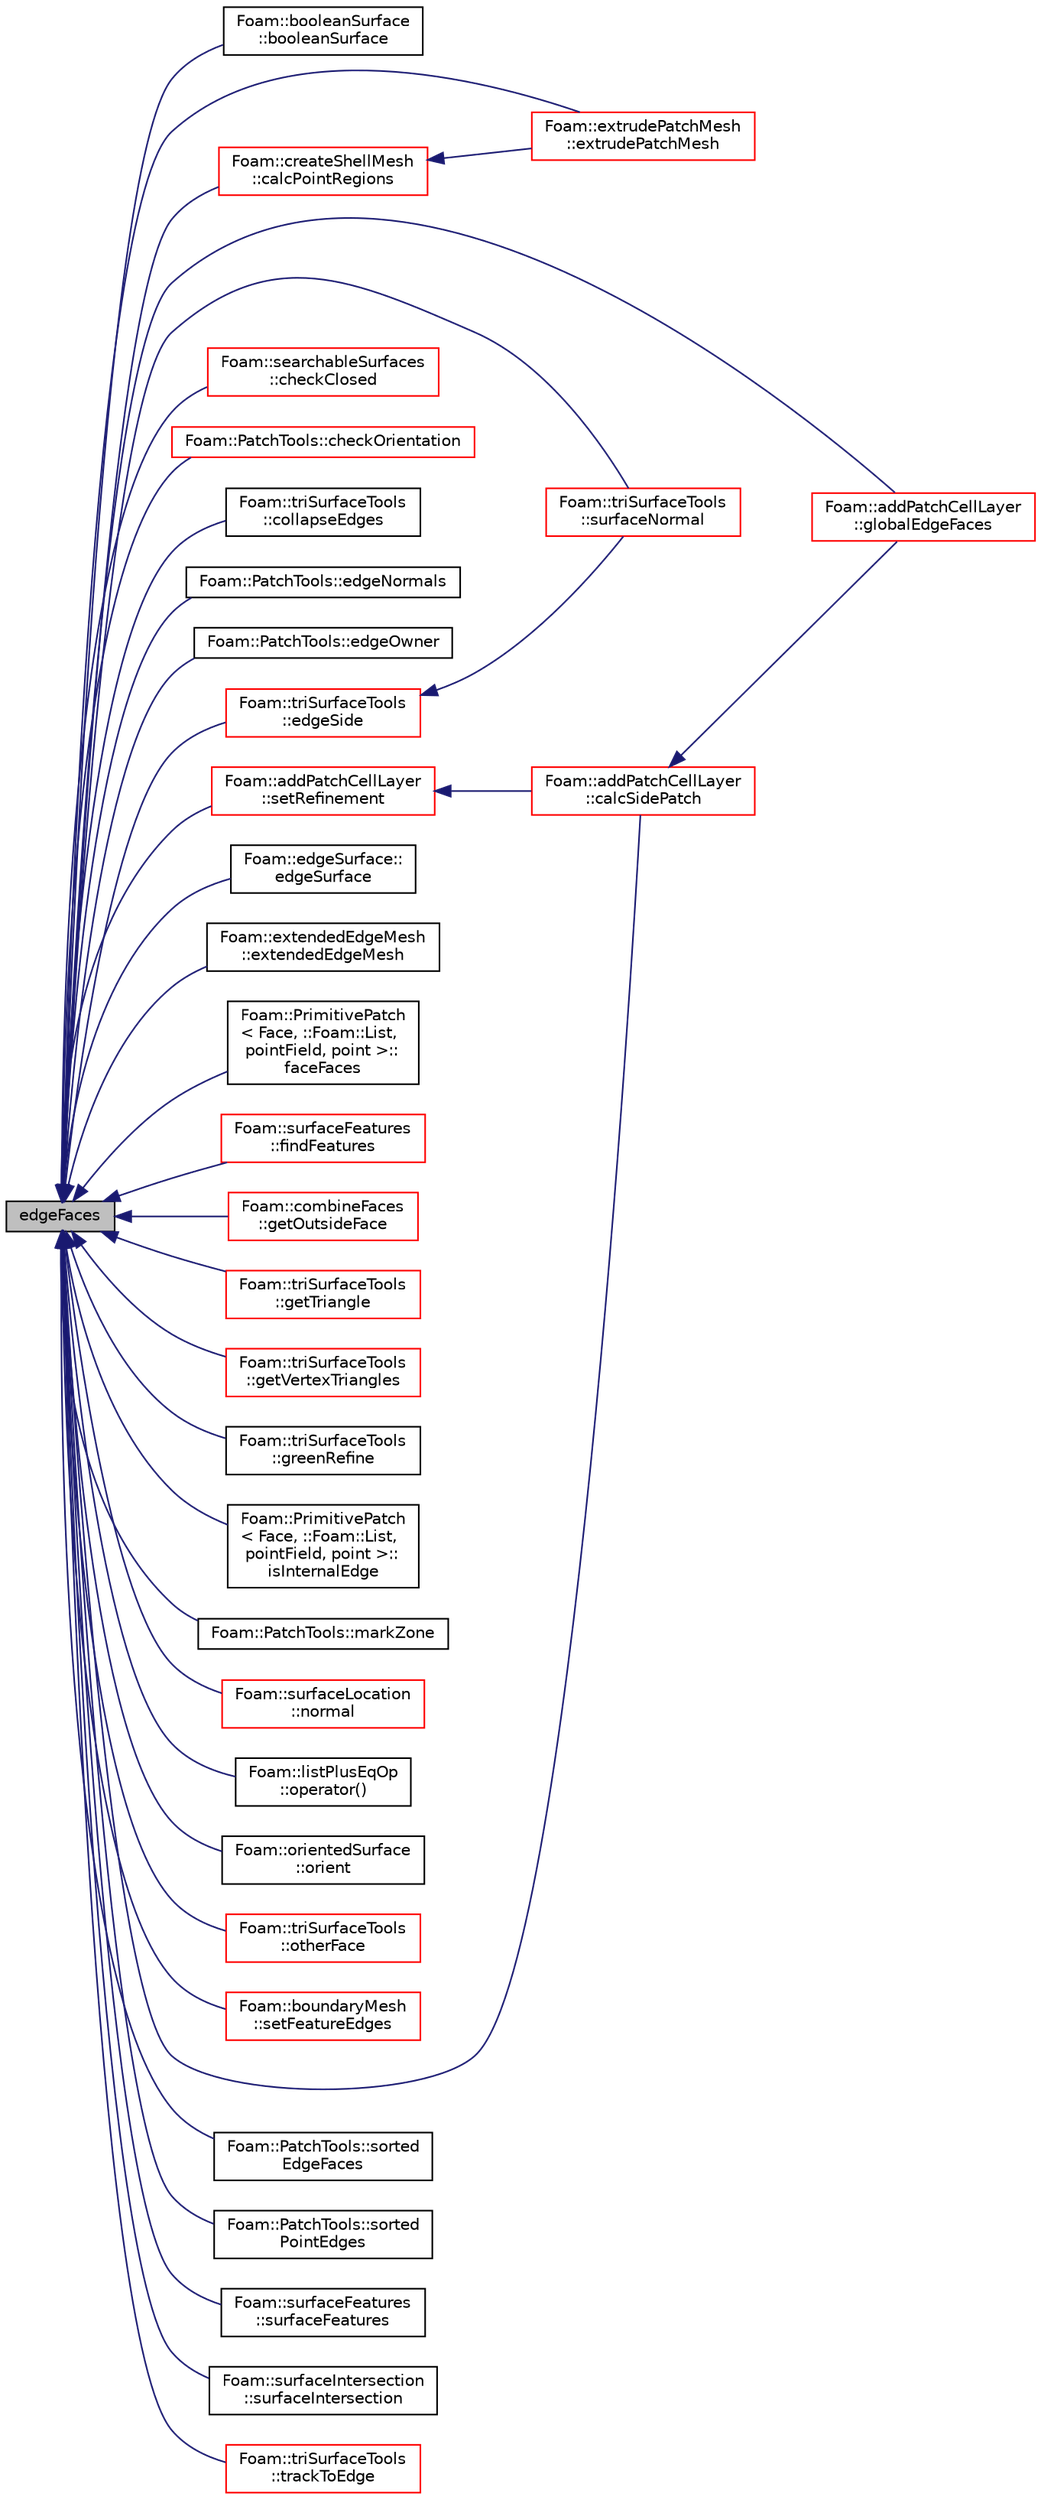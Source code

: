 digraph "edgeFaces"
{
  bgcolor="transparent";
  edge [fontname="Helvetica",fontsize="10",labelfontname="Helvetica",labelfontsize="10"];
  node [fontname="Helvetica",fontsize="10",shape=record];
  rankdir="LR";
  Node1435 [label="edgeFaces",height=0.2,width=0.4,color="black", fillcolor="grey75", style="filled", fontcolor="black"];
  Node1435 -> Node1436 [dir="back",color="midnightblue",fontsize="10",style="solid",fontname="Helvetica"];
  Node1436 [label="Foam::booleanSurface\l::booleanSurface",height=0.2,width=0.4,color="black",URL="$a26621.html#af9badecab2d5cf9894182caa82611921",tooltip="Construct from surfaces and operation. Surfaces need to be closed. "];
  Node1435 -> Node1437 [dir="back",color="midnightblue",fontsize="10",style="solid",fontname="Helvetica"];
  Node1437 [label="Foam::createShellMesh\l::calcPointRegions",height=0.2,width=0.4,color="red",URL="$a22181.html#abd09fd2558d9fc41e9a503ce2976fe5f",tooltip="Helper: calculate point regions. The point region is the. "];
  Node1437 -> Node1438 [dir="back",color="midnightblue",fontsize="10",style="solid",fontname="Helvetica"];
  Node1438 [label="Foam::extrudePatchMesh\l::extrudePatchMesh",height=0.2,width=0.4,color="red",URL="$a22185.html#ada5aee048de4d025b44660aca99d21a6",tooltip="Construct from mesh, patch and dictionary. "];
  Node1435 -> Node1442 [dir="back",color="midnightblue",fontsize="10",style="solid",fontname="Helvetica"];
  Node1442 [label="Foam::addPatchCellLayer\l::calcSidePatch",height=0.2,width=0.4,color="red",URL="$a22385.html#a25346f181e6f56df9a1839ff94eea581",tooltip="Boundary edges get extruded into boundary faces. Determine patch. "];
  Node1442 -> Node1443 [dir="back",color="midnightblue",fontsize="10",style="solid",fontname="Helvetica"];
  Node1443 [label="Foam::addPatchCellLayer\l::globalEdgeFaces",height=0.2,width=0.4,color="red",URL="$a22385.html#aeea8524ff2d092f53488dd1cb593c58e",tooltip="Per patch edge the pp faces (in global indices) using it. Uses. "];
  Node1435 -> Node1450 [dir="back",color="midnightblue",fontsize="10",style="solid",fontname="Helvetica"];
  Node1450 [label="Foam::searchableSurfaces\l::checkClosed",height=0.2,width=0.4,color="red",URL="$a26381.html#a61d463809b6bd403ba7179ba17f81876",tooltip="Are all surfaces closed and manifold. "];
  Node1435 -> Node1458 [dir="back",color="midnightblue",fontsize="10",style="solid",fontname="Helvetica"];
  Node1458 [label="Foam::PatchTools::checkOrientation",height=0.2,width=0.4,color="red",URL="$a28681.html#a20f23e9ffe1102dccd75986b5435aef7",tooltip="Check for orientation issues. "];
  Node1435 -> Node1459 [dir="back",color="midnightblue",fontsize="10",style="solid",fontname="Helvetica"];
  Node1459 [label="Foam::triSurfaceTools\l::collapseEdges",height=0.2,width=0.4,color="black",URL="$a26673.html#a5d5f37658655f0d947ff457a0d8f061c",tooltip="Create new triSurface by collapsing edges to specified. "];
  Node1435 -> Node1460 [dir="back",color="midnightblue",fontsize="10",style="solid",fontname="Helvetica"];
  Node1460 [label="Foam::PatchTools::edgeNormals",height=0.2,width=0.4,color="black",URL="$a28681.html#a48f55bbbe3632b208e3f15dc9ca17103"];
  Node1435 -> Node1461 [dir="back",color="midnightblue",fontsize="10",style="solid",fontname="Helvetica"];
  Node1461 [label="Foam::PatchTools::edgeOwner",height=0.2,width=0.4,color="black",URL="$a28681.html#ad485a4317976b8ac8e212a2013f7b5b4"];
  Node1435 -> Node1462 [dir="back",color="midnightblue",fontsize="10",style="solid",fontname="Helvetica"];
  Node1462 [label="Foam::triSurfaceTools\l::edgeSide",height=0.2,width=0.4,color="red",URL="$a26673.html#adca72845b60fd86c4bae9917d9eb8350",tooltip="If nearest point is on edgeI, determine on which side of surface. "];
  Node1462 -> Node1463 [dir="back",color="midnightblue",fontsize="10",style="solid",fontname="Helvetica"];
  Node1463 [label="Foam::triSurfaceTools\l::surfaceNormal",height=0.2,width=0.4,color="red",URL="$a26673.html#a8eee26c9d18f7a7ae2c5654f82c339d8",tooltip="Triangle (unit) normal. If nearest point to triangle on edge use. "];
  Node1435 -> Node1469 [dir="back",color="midnightblue",fontsize="10",style="solid",fontname="Helvetica"];
  Node1469 [label="Foam::edgeSurface::\ledgeSurface",height=0.2,width=0.4,color="black",URL="$a26625.html#abe6268d682c2dab294acf2175f47ca38",tooltip="Construct from surface and intersection description. "];
  Node1435 -> Node1470 [dir="back",color="midnightblue",fontsize="10",style="solid",fontname="Helvetica"];
  Node1470 [label="Foam::extendedEdgeMesh\l::extendedEdgeMesh",height=0.2,width=0.4,color="black",URL="$a22549.html#afd2b47811ea5fb93fabb4e9a00a8985e",tooltip="Construct given a surface with selected edges,point. "];
  Node1435 -> Node1438 [dir="back",color="midnightblue",fontsize="10",style="solid",fontname="Helvetica"];
  Node1435 -> Node1471 [dir="back",color="midnightblue",fontsize="10",style="solid",fontname="Helvetica"];
  Node1471 [label="Foam::PrimitivePatch\l\< Face, ::Foam::List,\l pointField, point \>::\lfaceFaces",height=0.2,width=0.4,color="black",URL="$a28693.html#abd7a81405cdb7d3f6498da071746eb07",tooltip="Return face-face addressing. "];
  Node1435 -> Node1472 [dir="back",color="midnightblue",fontsize="10",style="solid",fontname="Helvetica"];
  Node1472 [label="Foam::surfaceFeatures\l::findFeatures",height=0.2,width=0.4,color="red",URL="$a26645.html#a104ad1549afa89b0b6ae590fda99816a",tooltip="Find feature edges using provided included angle. "];
  Node1435 -> Node1477 [dir="back",color="midnightblue",fontsize="10",style="solid",fontname="Helvetica"];
  Node1477 [label="Foam::combineFaces\l::getOutsideFace",height=0.2,width=0.4,color="red",URL="$a22393.html#af695da5d6484dda0cf20307778b302f0",tooltip="Gets outside of patch as a face (in mesh point labels) "];
  Node1435 -> Node1482 [dir="back",color="midnightblue",fontsize="10",style="solid",fontname="Helvetica"];
  Node1482 [label="Foam::triSurfaceTools\l::getTriangle",height=0.2,width=0.4,color="red",URL="$a26673.html#a4043fb05cae840c83b82a5f2fecd88e2",tooltip="Return index of triangle (or -1) using all three edges. "];
  Node1435 -> Node1490 [dir="back",color="midnightblue",fontsize="10",style="solid",fontname="Helvetica"];
  Node1490 [label="Foam::triSurfaceTools\l::getVertexTriangles",height=0.2,width=0.4,color="red",URL="$a26673.html#aa242e3ca747b5d12e431a87f581aebb7",tooltip="Get all triangles using edge endpoint. "];
  Node1435 -> Node1443 [dir="back",color="midnightblue",fontsize="10",style="solid",fontname="Helvetica"];
  Node1435 -> Node1467 [dir="back",color="midnightblue",fontsize="10",style="solid",fontname="Helvetica"];
  Node1467 [label="Foam::triSurfaceTools\l::greenRefine",height=0.2,width=0.4,color="black",URL="$a26673.html#abfb8b3103f67e2652cfb672525ec5d43",tooltip="Refine edges by splitting to opposite vertex. "];
  Node1435 -> Node1492 [dir="back",color="midnightblue",fontsize="10",style="solid",fontname="Helvetica"];
  Node1492 [label="Foam::PrimitivePatch\l\< Face, ::Foam::List,\l pointField, point \>::\lisInternalEdge",height=0.2,width=0.4,color="black",URL="$a28693.html#ac2458a175e66b555e443539d6c726e06",tooltip="Is internal edge? "];
  Node1435 -> Node1493 [dir="back",color="midnightblue",fontsize="10",style="solid",fontname="Helvetica"];
  Node1493 [label="Foam::PatchTools::markZone",height=0.2,width=0.4,color="black",URL="$a28681.html#ad2435fb883959634f5957c9e031b4671",tooltip="Fill faceZone with currentZone for every face reachable. "];
  Node1435 -> Node1494 [dir="back",color="midnightblue",fontsize="10",style="solid",fontname="Helvetica"];
  Node1494 [label="Foam::surfaceLocation\l::normal",height=0.2,width=0.4,color="red",URL="$a26653.html#a1369a05753c199e11f35bfd39df6ca37",tooltip="Normal. Approximate for points. "];
  Node1435 -> Node1496 [dir="back",color="midnightblue",fontsize="10",style="solid",fontname="Helvetica"];
  Node1496 [label="Foam::listPlusEqOp\l::operator()",height=0.2,width=0.4,color="black",URL="$a25925.html#a2bca5855a51bffee2f0fe2aacc4aba10"];
  Node1435 -> Node1497 [dir="back",color="midnightblue",fontsize="10",style="solid",fontname="Helvetica"];
  Node1497 [label="Foam::orientedSurface\l::orient",height=0.2,width=0.4,color="black",URL="$a26641.html#aa4acb2637dc6e4cca4ebfa19424b5d43",tooltip="Flip faces such that normals are consistent with point: "];
  Node1435 -> Node1488 [dir="back",color="midnightblue",fontsize="10",style="solid",fontname="Helvetica"];
  Node1488 [label="Foam::triSurfaceTools\l::otherFace",height=0.2,width=0.4,color="red",URL="$a26673.html#a9f1ef6244db66578845faaba72201533",tooltip="Get face connected to edge not facei. "];
  Node1435 -> Node1498 [dir="back",color="midnightblue",fontsize="10",style="solid",fontname="Helvetica"];
  Node1498 [label="Foam::boundaryMesh\l::setFeatureEdges",height=0.2,width=0.4,color="red",URL="$a22169.html#a0e01df03fc2c7dbfd31c0fa36528926a",tooltip="Set featureEdges, edgeToFeature, featureSegments according. "];
  Node1435 -> Node1500 [dir="back",color="midnightblue",fontsize="10",style="solid",fontname="Helvetica"];
  Node1500 [label="Foam::addPatchCellLayer\l::setRefinement",height=0.2,width=0.4,color="red",URL="$a22385.html#a9488cb0518f21b76444c508cc9658d64",tooltip="Play commands into polyTopoChange to create layers on top. "];
  Node1500 -> Node1442 [dir="back",color="midnightblue",fontsize="10",style="solid",fontname="Helvetica"];
  Node1435 -> Node1502 [dir="back",color="midnightblue",fontsize="10",style="solid",fontname="Helvetica"];
  Node1502 [label="Foam::PatchTools::sorted\lEdgeFaces",height=0.2,width=0.4,color="black",URL="$a28681.html#a6f45385fbdbafd55b359508624f4e84f"];
  Node1435 -> Node1503 [dir="back",color="midnightblue",fontsize="10",style="solid",fontname="Helvetica"];
  Node1503 [label="Foam::PatchTools::sorted\lPointEdges",height=0.2,width=0.4,color="black",URL="$a28681.html#ade266c84d472629a66d2ec0f9c8f2ff9"];
  Node1435 -> Node1504 [dir="back",color="midnightblue",fontsize="10",style="solid",fontname="Helvetica"];
  Node1504 [label="Foam::surfaceFeatures\l::surfaceFeatures",height=0.2,width=0.4,color="black",URL="$a26645.html#ad37c6263cbba065fbffe29e843e18245",tooltip="Construct from pointField and edgeList (edgeMesh) "];
  Node1435 -> Node1505 [dir="back",color="midnightblue",fontsize="10",style="solid",fontname="Helvetica"];
  Node1505 [label="Foam::surfaceIntersection\l::surfaceIntersection",height=0.2,width=0.4,color="black",URL="$a26637.html#a18e6a04334661f9c57af4d5b5b702b68",tooltip="Construct from precalculated intersection information. "];
  Node1435 -> Node1463 [dir="back",color="midnightblue",fontsize="10",style="solid",fontname="Helvetica"];
  Node1435 -> Node1506 [dir="back",color="midnightblue",fontsize="10",style="solid",fontname="Helvetica"];
  Node1506 [label="Foam::triSurfaceTools\l::trackToEdge",height=0.2,width=0.4,color="red",URL="$a26673.html#a6d8fd04b37cd0ac3c45134c26f9ba40c",tooltip="Track on surface to get closer to point. "];
}
